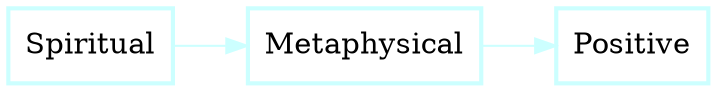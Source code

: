 digraph D {
rankdir = LR
style = filled
fontcolor = black
color = black
bgcolor = white
gradientangle = 0
dpi = 300
"cluster_86" [rankdir=TB, shape=box, penwidth=2, color="#ccffff", fontcolor=black, fillcolor=white, style=filled, gradientangle=270.05, label="Spiritual"]
"cluster_87" [rankdir=TB, shape=box, penwidth=2, color="#ccffff", fontcolor=black, fillcolor=white, style=filled, gradientangle=270.05, label="Metaphysical"]
"cluster_88" [rankdir=TB, shape=box, penwidth=2, color="#ccffff", fontcolor=black, fillcolor=white, style=filled, gradientangle=270.05, label="Positive"]
"cluster_87" -> "cluster_88" [color="#ccffff", penwidth=1, ltail="cluster_87", lhead="cluster_88"]
"cluster_86" -> "cluster_87" [color="#ccffff", penwidth=1, ltail="cluster_87", lhead="cluster_88"]
}